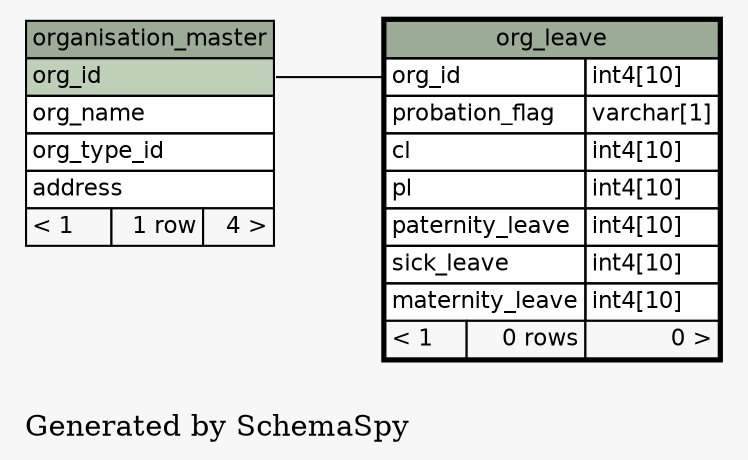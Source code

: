 // dot 2.38.0 on Windows 7 6.1
digraph "oneDegreeRelationshipsGraph" {
  graph [
    rankdir="RL"
    bgcolor="#f7f7f7"
    label="\nGenerated by SchemaSpy"
    labeljust="l"
  ];
  node [
    fontname="Helvetica"
    fontsize="11"
    shape="plaintext"
  ];
  edge [
    arrowsize="0.8"
  ];
  "org_leave":"org_id":w -> "organisation_master":"org_id":e [arrowtail=crowodot arrowhead=none];
  "org_leave" [
    label=<
    <TABLE BORDER="2" CELLBORDER="1" CELLSPACING="0" BGCOLOR="#ffffff">
      <TR><TD PORT="org_leave.heading" COLSPAN="3" BGCOLOR="#9bab96" ALIGN="CENTER">org_leave</TD></TR>
      <TR><TD PORT="org_id" COLSPAN="2" ALIGN="LEFT">org_id</TD><TD PORT="org_id.type" ALIGN="LEFT">int4[10]</TD></TR>
      <TR><TD PORT="probation_flag" COLSPAN="2" ALIGN="LEFT">probation_flag</TD><TD PORT="probation_flag.type" ALIGN="LEFT">varchar[1]</TD></TR>
      <TR><TD PORT="cl" COLSPAN="2" ALIGN="LEFT">cl</TD><TD PORT="cl.type" ALIGN="LEFT">int4[10]</TD></TR>
      <TR><TD PORT="pl" COLSPAN="2" ALIGN="LEFT">pl</TD><TD PORT="pl.type" ALIGN="LEFT">int4[10]</TD></TR>
      <TR><TD PORT="paternity_leave" COLSPAN="2" ALIGN="LEFT">paternity_leave</TD><TD PORT="paternity_leave.type" ALIGN="LEFT">int4[10]</TD></TR>
      <TR><TD PORT="sick_leave" COLSPAN="2" ALIGN="LEFT">sick_leave</TD><TD PORT="sick_leave.type" ALIGN="LEFT">int4[10]</TD></TR>
      <TR><TD PORT="maternity_leave" COLSPAN="2" ALIGN="LEFT">maternity_leave</TD><TD PORT="maternity_leave.type" ALIGN="LEFT">int4[10]</TD></TR>
      <TR><TD ALIGN="LEFT" BGCOLOR="#f7f7f7">&lt; 1</TD><TD ALIGN="RIGHT" BGCOLOR="#f7f7f7">0 rows</TD><TD ALIGN="RIGHT" BGCOLOR="#f7f7f7">0 &gt;</TD></TR>
    </TABLE>>
    URL="org_leave.html#"
    tooltip="org_leave"
  ];
  "organisation_master" [
    label=<
    <TABLE BORDER="0" CELLBORDER="1" CELLSPACING="0" BGCOLOR="#ffffff">
      <TR><TD PORT="organisation_master.heading" COLSPAN="3" BGCOLOR="#9bab96" ALIGN="CENTER">organisation_master</TD></TR>
      <TR><TD PORT="org_id" COLSPAN="3" BGCOLOR="#bed1b8" ALIGN="LEFT">org_id</TD></TR>
      <TR><TD PORT="org_name" COLSPAN="3" ALIGN="LEFT">org_name</TD></TR>
      <TR><TD PORT="org_type_id" COLSPAN="3" ALIGN="LEFT">org_type_id</TD></TR>
      <TR><TD PORT="address" COLSPAN="3" ALIGN="LEFT">address</TD></TR>
      <TR><TD ALIGN="LEFT" BGCOLOR="#f7f7f7">&lt; 1</TD><TD ALIGN="RIGHT" BGCOLOR="#f7f7f7">1 row</TD><TD ALIGN="RIGHT" BGCOLOR="#f7f7f7">4 &gt;</TD></TR>
    </TABLE>>
    URL="organisation_master.html#graph"
    tooltip="organisation_master"
  ];
}
